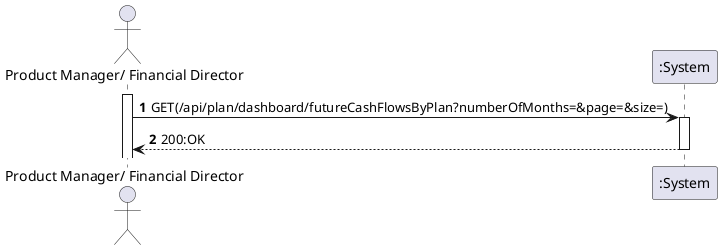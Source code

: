 @startuml
'https://plantuml.com/sequence-diagram



autoactivate on
autonumber

actor "Product Manager/ Financial Director" as ProductManagerFinancialDirector
participant ":System" as System

activate ProductManagerFinancialDirector

ProductManagerFinancialDirector -> System:  GET(/api/plan/dashboard/futureCashFlowsByPlan?numberOfMonths=&page=&size=)
System --> ProductManagerFinancialDirector: 200:OK

@enduml